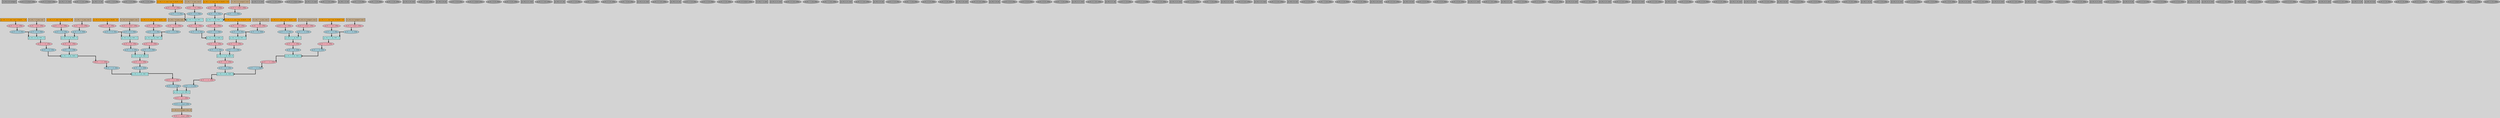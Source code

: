 digraph {
graph [bgcolor=lightgray];
 node [style=filled, fontname="times-bold", penwidth=2];
 edge [penwidth=4]; 
 splines=ortho;
LS_w32_c0_r0_memport [shape="rectangle" width=0.5 fontsize=12 fillcolor="#A9A9A9" pos="0,2.4!"]
LS_w32_c0_r0_memport_inPinA [shape="oval" width=0.1 fontsize=10 fillcolor="#A9A9A9" pos="0,4.8!"]
LS_w32_c0_r3_memport_inPinA [shape="oval" width=0.1 fontsize=10 fillcolor="#A9A9A9" pos="0,28.2!"]
pe_w32_c1_r3_const [shape="rectangle" width=0.5 fontsize=12 fillcolor="#A9A9A9" pos="6,28.2!"]
pe_w32_c1_r3_const_outPinA [shape="oval" width=0.1 fontsize=10 fillcolor="#A9A9A9" pos="6,27!"]
pe_w32_c1_r3_alu [shape="rectangle" width=0.5 fontsize=12 fillcolor="#A9A9A9" pos="6,24.6!"]
pe_w32_c1_r3_alu_inPinA [shape="oval" width=0.1 fontsize=10 fillcolor="#A9A9A9" pos="4.5,25.8!"]
pe_w32_c1_r3_alu_inPinB [shape="oval" width=0.1 fontsize=10 fillcolor="#A9A9A9" pos="7.5,25.8!"]
pe_w32_c1_r3_alu_outPinA [shape="oval" width=0.1 fontsize=10 fillcolor="#A9A9A9" pos="6,23.4!"]
LS_w32_c0_r3_memport_outPinA [shape="oval" width=0.1 fontsize=10 fillcolor="#FFB6C1" pos="0,23.4!"]
LS_w32_c0_r4_memport_Load_0 [shape="rectangle" width=0.5 fontsize=12 fillcolor="#D2B48C" pos="0,33.6!"]
LS_w32_c0_r4_memport_Load_0 -> LS_w32_c0_r4_memport_outPinA
pe_w32_c1_r4_const [shape="rectangle" width=0.5 fontsize=12 fillcolor="#A9A9A9" pos="6,36!"]
pe_w32_c1_r4_const_outPinA [shape="oval" width=0.1 fontsize=10 fillcolor="#A9A9A9" pos="6,34.8!"]
pe_w32_c1_r4_alu_FADD_21 [shape="rectangle" width=0.5 fontsize=12 fillcolor="#AFEEEE" pos="6,32.4!"]
pe_w32_c1_r4_alu_FADD_21 -> pe_w32_c1_r4_alu_outPinA
pe_w32_c1_r4_alu_inPinA -> pe_w32_c1_r4_alu_FADD_21
pe_w32_c1_r4_alu_inPinB -> pe_w32_c1_r4_alu_FADD_21
pe_w32_c1_r4_alu_inPinA [shape="oval" width=0.1 fontsize=10 fillcolor="#ADD8E6" pos="4.5,33.6!"]
pe_w32_c1_r4_alu_inPinB [shape="oval" width=0.1 fontsize=10 fillcolor="#ADD8E6" pos="7.5,33.6!"]
pe_w32_c1_r4_alu_outPinA [shape="oval" width=0.1 fontsize=10 fillcolor="#FFB6C1" pos="6,31.2!"]
LS_w32_c0_r4_memport_inPinA [shape="oval" width=0.1 fontsize=10 fillcolor="#A9A9A9" pos="0,36!"]
pe_w32_c1_r5_const [shape="rectangle" width=0.5 fontsize=12 fillcolor="#A9A9A9" pos="6,43.8!"]
pe_w32_c1_r5_const_outPinA [shape="oval" width=0.1 fontsize=10 fillcolor="#A9A9A9" pos="6,42.6!"]
LS_w32_c0_r4_memport_outPinA [shape="oval" width=0.1 fontsize=10 fillcolor="#FFB6C1" pos="0,31.2!"]
pe_w32_c1_r5_alu [shape="rectangle" width=0.5 fontsize=12 fillcolor="#A9A9A9" pos="6,40.2!"]
pe_w32_c1_r5_alu_inPinA [shape="oval" width=0.1 fontsize=10 fillcolor="#A9A9A9" pos="4.5,41.4!"]
pe_w32_c1_r5_alu_inPinB [shape="oval" width=0.1 fontsize=10 fillcolor="#A9A9A9" pos="7.5,41.4!"]
pe_w32_c1_r5_alu_outPinA [shape="oval" width=0.1 fontsize=10 fillcolor="#A9A9A9" pos="6,39!"]
LS_w32_c0_r5_memport_Load_2 [shape="rectangle" width=0.5 fontsize=12 fillcolor="#D2B48C" pos="0,41.4!"]
LS_w32_c0_r5_memport_Load_2 -> LS_w32_c0_r5_memport_outPinA
pe_w32_c2_r0_const [shape="rectangle" width=0.5 fontsize=12 fillcolor="#A9A9A9" pos="12,4.8!"]
pe_w32_c2_r0_const_outPinA [shape="oval" width=0.1 fontsize=10 fillcolor="#A9A9A9" pos="12,3.6!"]
pe_w32_c2_r0_alu [shape="rectangle" width=0.5 fontsize=12 fillcolor="#A9A9A9" pos="12,1.2!"]
pe_w32_c2_r0_alu_inPinA [shape="oval" width=0.1 fontsize=10 fillcolor="#A9A9A9" pos="10.5,2.4!"]
LS_w32_c0_r5_memport_inPinA [shape="oval" width=0.1 fontsize=10 fillcolor="#A9A9A9" pos="0,43.8!"]
pe_w32_c2_r0_alu_inPinB [shape="oval" width=0.1 fontsize=10 fillcolor="#A9A9A9" pos="13.5,2.4!"]
pe_w32_c2_r0_alu_outPinA [shape="oval" width=0.1 fontsize=10 fillcolor="#A9A9A9" pos="12,0!"]
LS_w32_c0_r5_memport_outPinA [shape="oval" width=0.1 fontsize=10 fillcolor="#FFB6C1" pos="0,39!"]
pe_w32_c2_r1_const [shape="rectangle" width=0.5 fontsize=12 fillcolor="#A9A9A9" pos="12,12.6!"]
pe_w32_c2_r1_const_outPinA [shape="oval" width=0.1 fontsize=10 fillcolor="#A9A9A9" pos="12,11.4!"]
pe_w32_c2_r1_alu [shape="rectangle" width=0.5 fontsize=12 fillcolor="#A9A9A9" pos="12,9!"]
pe_w32_c2_r1_alu_inPinA [shape="oval" width=0.1 fontsize=10 fillcolor="#A9A9A9" pos="10.5,10.2!"]
pe_w32_c2_r1_alu_inPinB [shape="oval" width=0.1 fontsize=10 fillcolor="#A9A9A9" pos="13.5,10.2!"]
pe_w32_c2_r1_alu_outPinA [shape="oval" width=0.1 fontsize=10 fillcolor="#A9A9A9" pos="12,7.8!"]
LS_w32_c7_r0_mem_Load_1 [shape="rectangle" width=0.5 fontsize=12 fillcolor="#D2B48C" pos="42,2.4!"]
LS_w32_c7_r0_mem_Load_1 -> LS_w32_c7_r0_mem_outPinA
LS_w32_c7_r0_mem_inPinA [shape="oval" width=0.1 fontsize=10 fillcolor="#A9A9A9" pos="42,4.8!"]
pe_w32_c2_r2_const [shape="rectangle" width=0.5 fontsize=12 fillcolor="#A9A9A9" pos="12,20.4!"]
pe_w32_c2_r2_const_outPinA [shape="oval" width=0.1 fontsize=10 fillcolor="#A9A9A9" pos="12,19.2!"]
pe_w32_c2_r2_alu [shape="rectangle" width=0.5 fontsize=12 fillcolor="#A9A9A9" pos="12,16.8!"]
pe_w32_c2_r2_alu_inPinA [shape="oval" width=0.1 fontsize=10 fillcolor="#A9A9A9" pos="10.5,18!"]
pe_w32_c2_r2_alu_inPinB [shape="oval" width=0.1 fontsize=10 fillcolor="#A9A9A9" pos="13.5,18!"]
pe_w32_c2_r2_alu_outPinA [shape="oval" width=0.1 fontsize=10 fillcolor="#A9A9A9" pos="12,15.6!"]
LS_w32_c0_r0_memport_outPinA [shape="oval" width=0.1 fontsize=10 fillcolor="#A9A9A9" pos="0,0!"]
LS_w32_c7_r0_mem_outPinA [shape="oval" width=0.1 fontsize=10 fillcolor="#FFB6C1" pos="42,0!"]
LS_w32_c7_r1_mem [shape="rectangle" width=0.5 fontsize=12 fillcolor="#A9A9A9" pos="42,10.2!"]
pe_w32_c2_r3_const [shape="rectangle" width=0.5 fontsize=12 fillcolor="#A9A9A9" pos="12,28.2!"]
pe_w32_c2_r3_const_outPinA [shape="oval" width=0.1 fontsize=10 fillcolor="#A9A9A9" pos="12,27!"]
pe_w32_c2_r3_alu_FADD_19 [shape="rectangle" width=0.5 fontsize=12 fillcolor="#AFEEEE" pos="12,24.6!"]
pe_w32_c2_r3_alu_FADD_19 -> pe_w32_c2_r3_alu_outPinA
pe_w32_c2_r3_alu_inPinA -> pe_w32_c2_r3_alu_FADD_19
pe_w32_c2_r3_alu_inPinB -> pe_w32_c2_r3_alu_FADD_19
pe_w32_c2_r3_alu_inPinA [shape="oval" width=0.1 fontsize=10 fillcolor="#ADD8E6" pos="10.5,25.8!"]
pe_w32_c2_r3_alu_inPinB [shape="oval" width=0.1 fontsize=10 fillcolor="#ADD8E6" pos="13.5,25.8!"]
pe_w32_c2_r3_alu_outPinA [shape="oval" width=0.1 fontsize=10 fillcolor="#FFB6C1" pos="12,23.4!"]
LS_w32_c7_r1_mem_inPinA [shape="oval" width=0.1 fontsize=10 fillcolor="#A9A9A9" pos="42,12.6!"]
pe_w32_c2_r4_const_Const_27_float32_5_00 [shape="rectangle" width=0.5 fontsize=12 fillcolor="#FFA500" pos="12,36!"]
pe_w32_c2_r4_const_Const_27_float32_5_00 -> pe_w32_c2_r4_const_outPinA
pe_w32_c2_r4_const_outPinA [shape="oval" width=0.1 fontsize=10 fillcolor="#FFB6C1" pos="12,34.8!"]
LS_w32_c7_r1_mem_outPinA [shape="oval" width=0.1 fontsize=10 fillcolor="#A9A9A9" pos="42,7.8!"]
pe_w32_c2_r4_alu_FMUL_10 [shape="rectangle" width=0.5 fontsize=12 fillcolor="#AFEEEE" pos="12,32.4!"]
pe_w32_c2_r4_alu_FMUL_10 -> pe_w32_c2_r4_alu_outPinA
pe_w32_c2_r4_alu_inPinA -> pe_w32_c2_r4_alu_FMUL_10
pe_w32_c2_r4_alu_inPinB -> pe_w32_c2_r4_alu_FMUL_10
pe_w32_c2_r4_alu_inPinA [shape="oval" width=0.1 fontsize=10 fillcolor="#ADD8E6" pos="10.5,33.6!"]
pe_w32_c2_r4_alu_inPinB [shape="oval" width=0.1 fontsize=10 fillcolor="#ADD8E6" pos="13.5,33.6!"]
pe_w32_c2_r4_alu_outPinA [shape="oval" width=0.1 fontsize=10 fillcolor="#FFB6C1" pos="12,31.2!"]
LS_w32_c7_r2_mem_Load_4 [shape="rectangle" width=0.5 fontsize=12 fillcolor="#D2B48C" pos="42,18!"]
LS_w32_c7_r2_mem_Load_4 -> LS_w32_c7_r2_mem_outPinA
pe_w32_c2_r5_const [shape="rectangle" width=0.5 fontsize=12 fillcolor="#A9A9A9" pos="12,43.8!"]
pe_w32_c2_r5_const_outPinA [shape="oval" width=0.1 fontsize=10 fillcolor="#A9A9A9" pos="12,42.6!"]
pe_w32_c2_r5_alu [shape="rectangle" width=0.5 fontsize=12 fillcolor="#A9A9A9" pos="12,40.2!"]
pe_w32_c2_r5_alu_inPinA [shape="oval" width=0.1 fontsize=10 fillcolor="#A9A9A9" pos="10.5,41.4!"]
LS_w32_c7_r2_mem_inPinA [shape="oval" width=0.1 fontsize=10 fillcolor="#A9A9A9" pos="42,20.4!"]
pe_w32_c2_r5_alu_inPinB [shape="oval" width=0.1 fontsize=10 fillcolor="#A9A9A9" pos="13.5,41.4!"]
pe_w32_c2_r5_alu_outPinA [shape="oval" width=0.1 fontsize=10 fillcolor="#A9A9A9" pos="12,39!"]
LS_w32_c7_r2_mem_outPinA [shape="oval" width=0.1 fontsize=10 fillcolor="#FFB6C1" pos="42,15.6!"]
pe_w32_c3_r0_const [shape="rectangle" width=0.5 fontsize=12 fillcolor="#A9A9A9" pos="18,4.8!"]
pe_w32_c3_r0_const_outPinA [shape="oval" width=0.1 fontsize=10 fillcolor="#A9A9A9" pos="18,3.6!"]
pe_w32_c3_r0_alu [shape="rectangle" width=0.5 fontsize=12 fillcolor="#A9A9A9" pos="18,1.2!"]
pe_w32_c3_r0_alu_inPinA [shape="oval" width=0.1 fontsize=10 fillcolor="#A9A9A9" pos="16.5,2.4!"]
pe_w32_c3_r0_alu_inPinB [shape="oval" width=0.1 fontsize=10 fillcolor="#A9A9A9" pos="19.5,2.4!"]
pe_w32_c3_r0_alu_outPinA [shape="oval" width=0.1 fontsize=10 fillcolor="#A9A9A9" pos="18,0!"]
LS_w32_c7_r3_mem_Load_7 [shape="rectangle" width=0.5 fontsize=12 fillcolor="#D2B48C" pos="42,25.8!"]
LS_w32_c7_r3_mem_Load_7 -> LS_w32_c7_r3_mem_outPinA
LS_w32_c7_r3_mem_inPinA [shape="oval" width=0.1 fontsize=10 fillcolor="#A9A9A9" pos="42,28.2!"]
pe_w32_c3_r1_const [shape="rectangle" width=0.5 fontsize=12 fillcolor="#A9A9A9" pos="18,12.6!"]
pe_w32_c3_r1_const_outPinA [shape="oval" width=0.1 fontsize=10 fillcolor="#A9A9A9" pos="18,11.4!"]
pe_w32_c3_r1_alu [shape="rectangle" width=0.5 fontsize=12 fillcolor="#A9A9A9" pos="18,9!"]
pe_w32_c3_r1_alu_inPinA [shape="oval" width=0.1 fontsize=10 fillcolor="#A9A9A9" pos="16.5,10.2!"]
pe_w32_c3_r1_alu_inPinB [shape="oval" width=0.1 fontsize=10 fillcolor="#A9A9A9" pos="19.5,10.2!"]
pe_w32_c3_r1_alu_outPinA [shape="oval" width=0.1 fontsize=10 fillcolor="#A9A9A9" pos="18,7.8!"]
LS_w32_c7_r3_mem_outPinA [shape="oval" width=0.1 fontsize=10 fillcolor="#FFB6C1" pos="42,23.4!"]
LS_w32_c0_r1_memport_Store_26 [shape="rectangle" width=0.5 fontsize=12 fillcolor="#D2B48C" pos="0,10.2!"]
LS_w32_c0_r1_memport_Store_26 -> LS_w32_c0_r1_memport_outPinA
LS_w32_c0_r1_memport_inPinA -> LS_w32_c0_r1_memport_Store_26
LS_w32_c7_r4_mem_Load_5 [shape="rectangle" width=0.5 fontsize=12 fillcolor="#D2B48C" pos="42,33.6!"]
LS_w32_c7_r4_mem_Load_5 -> LS_w32_c7_r4_mem_outPinA
pe_w32_c3_r2_const [shape="rectangle" width=0.5 fontsize=12 fillcolor="#A9A9A9" pos="18,20.4!"]
pe_w32_c3_r2_const_outPinA [shape="oval" width=0.1 fontsize=10 fillcolor="#A9A9A9" pos="18,19.2!"]
pe_w32_c3_r2_alu_FADD_25 [shape="rectangle" width=0.5 fontsize=12 fillcolor="#AFEEEE" pos="18,16.8!"]
pe_w32_c3_r2_alu_FADD_25 -> pe_w32_c3_r2_alu_outPinA
pe_w32_c3_r2_alu_inPinA -> pe_w32_c3_r2_alu_FADD_25
pe_w32_c3_r2_alu_inPinB -> pe_w32_c3_r2_alu_FADD_25
pe_w32_c3_r2_alu_inPinA [shape="oval" width=0.1 fontsize=10 fillcolor="#ADD8E6" pos="16.5,18!"]
pe_w32_c3_r2_alu_inPinB [shape="oval" width=0.1 fontsize=10 fillcolor="#ADD8E6" pos="19.5,18!"]
pe_w32_c3_r2_alu_outPinA [shape="oval" width=0.1 fontsize=10 fillcolor="#FFB6C1" pos="18,15.6!"]
LS_w32_c7_r4_mem_inPinA [shape="oval" width=0.1 fontsize=10 fillcolor="#A9A9A9" pos="42,36!"]
pe_w32_c3_r3_const [shape="rectangle" width=0.5 fontsize=12 fillcolor="#A9A9A9" pos="18,28.2!"]
pe_w32_c3_r3_const_outPinA [shape="oval" width=0.1 fontsize=10 fillcolor="#A9A9A9" pos="18,27!"]
LS_w32_c7_r4_mem_outPinA [shape="oval" width=0.1 fontsize=10 fillcolor="#FFB6C1" pos="42,31.2!"]
pe_w32_c3_r3_alu_FADD_24 [shape="rectangle" width=0.5 fontsize=12 fillcolor="#AFEEEE" pos="18,24.6!"]
pe_w32_c3_r3_alu_FADD_24 -> pe_w32_c3_r3_alu_outPinA
pe_w32_c3_r3_alu_inPinA -> pe_w32_c3_r3_alu_FADD_24
pe_w32_c3_r3_alu_inPinB -> pe_w32_c3_r3_alu_FADD_24
pe_w32_c3_r3_alu_inPinA [shape="oval" width=0.1 fontsize=10 fillcolor="#ADD8E6" pos="16.5,25.8!"]
pe_w32_c3_r3_alu_inPinB [shape="oval" width=0.1 fontsize=10 fillcolor="#ADD8E6" pos="19.5,25.8!"]
pe_w32_c3_r3_alu_outPinA [shape="oval" width=0.1 fontsize=10 fillcolor="#FFB6C1" pos="18,23.4!"]
LS_w32_c7_r5_mem_Load_8 [shape="rectangle" width=0.5 fontsize=12 fillcolor="#D2B48C" pos="42,41.4!"]
LS_w32_c7_r5_mem_Load_8 -> LS_w32_c7_r5_mem_outPinA
pe_w32_c3_r4_const [shape="rectangle" width=0.5 fontsize=12 fillcolor="#A9A9A9" pos="18,36!"]
pe_w32_c3_r4_const_outPinA [shape="oval" width=0.1 fontsize=10 fillcolor="#A9A9A9" pos="18,34.8!"]
pe_w32_c3_r4_alu [shape="rectangle" width=0.5 fontsize=12 fillcolor="#A9A9A9" pos="18,32.4!"]
pe_w32_c3_r4_alu_inPinA [shape="oval" width=0.1 fontsize=10 fillcolor="#A9A9A9" pos="16.5,33.6!"]
LS_w32_c7_r5_mem_inPinA [shape="oval" width=0.1 fontsize=10 fillcolor="#A9A9A9" pos="42,43.8!"]
pe_w32_c3_r4_alu_inPinB [shape="oval" width=0.1 fontsize=10 fillcolor="#A9A9A9" pos="19.5,33.6!"]
pe_w32_c3_r4_alu_outPinA [shape="oval" width=0.1 fontsize=10 fillcolor="#A9A9A9" pos="18,31.2!"]
LS_w32_c7_r5_mem_outPinA [shape="oval" width=0.1 fontsize=10 fillcolor="#FFB6C1" pos="42,39!"]
pe_w32_c3_r5_const_Const_30_float32_11_00 [shape="rectangle" width=0.5 fontsize=12 fillcolor="#FFA500" pos="18,43.8!"]
pe_w32_c3_r5_const_Const_30_float32_11_00 -> pe_w32_c3_r5_const_outPinA
pe_w32_c3_r5_const_outPinA [shape="oval" width=0.1 fontsize=10 fillcolor="#FFB6C1" pos="18,42.6!"]
pe_w32_c3_r5_alu_FMUL_13 [shape="rectangle" width=0.5 fontsize=12 fillcolor="#AFEEEE" pos="18,40.2!"]
pe_w32_c3_r5_alu_FMUL_13 -> pe_w32_c3_r5_alu_outPinA
pe_w32_c3_r5_alu_inPinA -> pe_w32_c3_r5_alu_FMUL_13
pe_w32_c3_r5_alu_inPinB -> pe_w32_c3_r5_alu_FMUL_13
pe_w32_c3_r5_alu_inPinA [shape="oval" width=0.1 fontsize=10 fillcolor="#ADD8E6" pos="16.5,41.4!"]
pe_w32_c3_r5_alu_inPinB [shape="oval" width=0.1 fontsize=10 fillcolor="#ADD8E6" pos="19.5,41.4!"]
pe_w32_c3_r5_alu_outPinA [shape="oval" width=0.1 fontsize=10 fillcolor="#FFB6C1" pos="18,39!"]
pe_w32_c4_r0_const [shape="rectangle" width=0.5 fontsize=12 fillcolor="#A9A9A9" pos="24,4.8!"]
pe_w32_c4_r0_const_outPinA [shape="oval" width=0.1 fontsize=10 fillcolor="#A9A9A9" pos="24,3.6!"]
pe_w32_c4_r0_alu [shape="rectangle" width=0.5 fontsize=12 fillcolor="#A9A9A9" pos="24,1.2!"]
pe_w32_c4_r0_alu_inPinA [shape="oval" width=0.1 fontsize=10 fillcolor="#A9A9A9" pos="22.5,2.4!"]
pe_w32_c4_r0_alu_inPinB [shape="oval" width=0.1 fontsize=10 fillcolor="#A9A9A9" pos="25.5,2.4!"]
pe_w32_c4_r0_alu_outPinA [shape="oval" width=0.1 fontsize=10 fillcolor="#A9A9A9" pos="24,0!"]
pe_w32_c4_r1_const [shape="rectangle" width=0.5 fontsize=12 fillcolor="#A9A9A9" pos="24,12.6!"]
pe_w32_c4_r1_const_outPinA [shape="oval" width=0.1 fontsize=10 fillcolor="#A9A9A9" pos="24,11.4!"]
pe_w32_c4_r1_alu [shape="rectangle" width=0.5 fontsize=12 fillcolor="#A9A9A9" pos="24,9!"]
pe_w32_c4_r1_alu_inPinA [shape="oval" width=0.1 fontsize=10 fillcolor="#A9A9A9" pos="22.5,10.2!"]
pe_w32_c4_r1_alu_inPinB [shape="oval" width=0.1 fontsize=10 fillcolor="#A9A9A9" pos="25.5,10.2!"]
pe_w32_c4_r1_alu_outPinA [shape="oval" width=0.1 fontsize=10 fillcolor="#A9A9A9" pos="24,7.8!"]
LS_w32_c0_r1_memport_inPinA [shape="oval" width=0.1 fontsize=10 fillcolor="#ADD8E6" pos="0,12.6!"]
pe_w32_c4_r2_const [shape="rectangle" width=0.5 fontsize=12 fillcolor="#A9A9A9" pos="24,20.4!"]
pe_w32_c4_r2_const_outPinA [shape="oval" width=0.1 fontsize=10 fillcolor="#A9A9A9" pos="24,19.2!"]
pe_w32_c4_r2_alu_FADD_23 [shape="rectangle" width=0.5 fontsize=12 fillcolor="#AFEEEE" pos="24,16.8!"]
pe_w32_c4_r2_alu_FADD_23 -> pe_w32_c4_r2_alu_outPinA
pe_w32_c4_r2_alu_inPinA -> pe_w32_c4_r2_alu_FADD_23
pe_w32_c4_r2_alu_inPinB -> pe_w32_c4_r2_alu_FADD_23
pe_w32_c4_r2_alu_inPinA [shape="oval" width=0.1 fontsize=10 fillcolor="#ADD8E6" pos="22.5,18!"]
pe_w32_c4_r2_alu_inPinB [shape="oval" width=0.1 fontsize=10 fillcolor="#ADD8E6" pos="25.5,18!"]
pe_w32_c4_r2_alu_outPinA [shape="oval" width=0.1 fontsize=10 fillcolor="#FFB6C1" pos="24,15.6!"]
pe_w32_c4_r3_const [shape="rectangle" width=0.5 fontsize=12 fillcolor="#A9A9A9" pos="24,28.2!"]
pe_w32_c4_r3_const_outPinA [shape="oval" width=0.1 fontsize=10 fillcolor="#A9A9A9" pos="24,27!"]
pe_w32_c4_r3_alu_FADD_18 [shape="rectangle" width=0.5 fontsize=12 fillcolor="#AFEEEE" pos="24,24.6!"]
pe_w32_c4_r3_alu_FADD_18 -> pe_w32_c4_r3_alu_outPinA
pe_w32_c4_r3_alu_inPinA -> pe_w32_c4_r3_alu_FADD_18
pe_w32_c4_r3_alu_inPinB -> pe_w32_c4_r3_alu_FADD_18
pe_w32_c4_r3_alu_inPinA [shape="oval" width=0.1 fontsize=10 fillcolor="#ADD8E6" pos="22.5,25.8!"]
pe_w32_c4_r3_alu_inPinB [shape="oval" width=0.1 fontsize=10 fillcolor="#ADD8E6" pos="25.5,25.8!"]
pe_w32_c4_r3_alu_outPinA [shape="oval" width=0.1 fontsize=10 fillcolor="#FFB6C1" pos="24,23.4!"]
pe_w32_c4_r4_const [shape="rectangle" width=0.5 fontsize=12 fillcolor="#A9A9A9" pos="24,36!"]
pe_w32_c4_r4_const_outPinA [shape="oval" width=0.1 fontsize=10 fillcolor="#A9A9A9" pos="24,34.8!"]
pe_w32_c4_r4_alu [shape="rectangle" width=0.5 fontsize=12 fillcolor="#A9A9A9" pos="24,32.4!"]
pe_w32_c4_r4_alu_inPinA [shape="oval" width=0.1 fontsize=10 fillcolor="#A9A9A9" pos="22.5,33.6!"]
pe_w32_c4_r4_alu_inPinB [shape="oval" width=0.1 fontsize=10 fillcolor="#A9A9A9" pos="25.5,33.6!"]
pe_w32_c4_r4_alu_outPinA [shape="oval" width=0.1 fontsize=10 fillcolor="#A9A9A9" pos="24,31.2!"]
pe_w32_c4_r5_const_Const_33_float32_17_00 [shape="rectangle" width=0.5 fontsize=12 fillcolor="#FFA500" pos="24,43.8!"]
pe_w32_c4_r5_const_Const_33_float32_17_00 -> pe_w32_c4_r5_const_outPinA
pe_w32_c4_r5_const_outPinA [shape="oval" width=0.1 fontsize=10 fillcolor="#FFB6C1" pos="24,42.6!"]
pe_w32_c4_r5_alu_FMUL_16 [shape="rectangle" width=0.5 fontsize=12 fillcolor="#AFEEEE" pos="24,40.2!"]
pe_w32_c4_r5_alu_FMUL_16 -> pe_w32_c4_r5_alu_outPinA
pe_w32_c4_r5_alu_inPinA -> pe_w32_c4_r5_alu_FMUL_16
pe_w32_c4_r5_alu_inPinB -> pe_w32_c4_r5_alu_FMUL_16
pe_w32_c4_r5_alu_inPinA [shape="oval" width=0.1 fontsize=10 fillcolor="#ADD8E6" pos="22.5,41.4!"]
pe_w32_c4_r5_alu_inPinB [shape="oval" width=0.1 fontsize=10 fillcolor="#ADD8E6" pos="25.5,41.4!"]
pe_w32_c4_r5_alu_outPinA [shape="oval" width=0.1 fontsize=10 fillcolor="#FFB6C1" pos="24,39!"]
pe_w32_c1_r0_const [shape="rectangle" width=0.5 fontsize=12 fillcolor="#A9A9A9" pos="6,4.8!"]
pe_w32_c5_r0_const [shape="rectangle" width=0.5 fontsize=12 fillcolor="#A9A9A9" pos="30,4.8!"]
pe_w32_c5_r0_const_outPinA [shape="oval" width=0.1 fontsize=10 fillcolor="#A9A9A9" pos="30,3.6!"]
pe_w32_c5_r0_alu [shape="rectangle" width=0.5 fontsize=12 fillcolor="#A9A9A9" pos="30,1.2!"]
pe_w32_c5_r0_alu_inPinA [shape="oval" width=0.1 fontsize=10 fillcolor="#A9A9A9" pos="28.5,2.4!"]
pe_w32_c5_r0_alu_inPinB [shape="oval" width=0.1 fontsize=10 fillcolor="#A9A9A9" pos="31.5,2.4!"]
pe_w32_c5_r0_alu_outPinA [shape="oval" width=0.1 fontsize=10 fillcolor="#A9A9A9" pos="30,0!"]
pe_w32_c1_r0_const_outPinA [shape="oval" width=0.1 fontsize=10 fillcolor="#A9A9A9" pos="6,3.6!"]
pe_w32_c5_r1_const_Const_29_float32_9_00 [shape="rectangle" width=0.5 fontsize=12 fillcolor="#FFA500" pos="30,12.6!"]
pe_w32_c5_r1_const_Const_29_float32_9_00 -> pe_w32_c5_r1_const_outPinA
pe_w32_c5_r1_const_outPinA [shape="oval" width=0.1 fontsize=10 fillcolor="#FFB6C1" pos="30,11.4!"]
LS_w32_c0_r1_memport_outPinA [shape="oval" width=0.1 fontsize=10 fillcolor="#FFB6C1" pos="0,7.8!"]
pe_w32_c1_r0_alu [shape="rectangle" width=0.5 fontsize=12 fillcolor="#A9A9A9" pos="6,1.2!"]
pe_w32_c5_r1_alu_FMUL_12 [shape="rectangle" width=0.5 fontsize=12 fillcolor="#AFEEEE" pos="30,9!"]
pe_w32_c5_r1_alu_FMUL_12 -> pe_w32_c5_r1_alu_outPinA
pe_w32_c5_r1_alu_inPinA -> pe_w32_c5_r1_alu_FMUL_12
pe_w32_c5_r1_alu_inPinB -> pe_w32_c5_r1_alu_FMUL_12
pe_w32_c5_r1_alu_inPinA [shape="oval" width=0.1 fontsize=10 fillcolor="#ADD8E6" pos="28.5,10.2!"]
pe_w32_c5_r1_alu_inPinB [shape="oval" width=0.1 fontsize=10 fillcolor="#ADD8E6" pos="31.5,10.2!"]
pe_w32_c5_r1_alu_outPinA [shape="oval" width=0.1 fontsize=10 fillcolor="#FFB6C1" pos="30,7.8!"]
pe_w32_c1_r0_alu_inPinA [shape="oval" width=0.1 fontsize=10 fillcolor="#A9A9A9" pos="4.5,2.4!"]
pe_w32_c5_r2_const [shape="rectangle" width=0.5 fontsize=12 fillcolor="#A9A9A9" pos="30,20.4!"]
pe_w32_c5_r2_const_outPinA [shape="oval" width=0.1 fontsize=10 fillcolor="#A9A9A9" pos="30,19.2!"]
pe_w32_c5_r2_alu_FADD_22 [shape="rectangle" width=0.5 fontsize=12 fillcolor="#AFEEEE" pos="30,16.8!"]
pe_w32_c5_r2_alu_FADD_22 -> pe_w32_c5_r2_alu_outPinA
pe_w32_c5_r2_alu_inPinA -> pe_w32_c5_r2_alu_FADD_22
pe_w32_c5_r2_alu_inPinB -> pe_w32_c5_r2_alu_FADD_22
pe_w32_c5_r2_alu_inPinA [shape="oval" width=0.1 fontsize=10 fillcolor="#ADD8E6" pos="28.5,18!"]
pe_w32_c1_r0_alu_inPinB [shape="oval" width=0.1 fontsize=10 fillcolor="#A9A9A9" pos="7.5,2.4!"]
pe_w32_c5_r2_alu_inPinB [shape="oval" width=0.1 fontsize=10 fillcolor="#ADD8E6" pos="31.5,18!"]
pe_w32_c5_r2_alu_outPinA [shape="oval" width=0.1 fontsize=10 fillcolor="#FFB6C1" pos="30,15.6!"]
pe_w32_c1_r0_alu_outPinA [shape="oval" width=0.1 fontsize=10 fillcolor="#A9A9A9" pos="6,0!"]
pe_w32_c5_r3_const_Const_35_float32_19_00 [shape="rectangle" width=0.5 fontsize=12 fillcolor="#FFA500" pos="30,28.2!"]
pe_w32_c5_r3_const_Const_35_float32_19_00 -> pe_w32_c5_r3_const_outPinA
pe_w32_c5_r3_const_outPinA [shape="oval" width=0.1 fontsize=10 fillcolor="#FFB6C1" pos="30,27!"]
pe_w32_c5_r3_alu_FMUL_17 [shape="rectangle" width=0.5 fontsize=12 fillcolor="#AFEEEE" pos="30,24.6!"]
pe_w32_c5_r3_alu_FMUL_17 -> pe_w32_c5_r3_alu_outPinA
pe_w32_c5_r3_alu_inPinA -> pe_w32_c5_r3_alu_FMUL_17
pe_w32_c5_r3_alu_inPinB -> pe_w32_c5_r3_alu_FMUL_17
pe_w32_c5_r3_alu_inPinA [shape="oval" width=0.1 fontsize=10 fillcolor="#ADD8E6" pos="28.5,25.8!"]
pe_w32_c5_r3_alu_inPinB [shape="oval" width=0.1 fontsize=10 fillcolor="#ADD8E6" pos="31.5,25.8!"]
pe_w32_c5_r3_alu_outPinA [shape="oval" width=0.1 fontsize=10 fillcolor="#FFB6C1" pos="30,23.4!"]
pe_w32_c5_r4_const [shape="rectangle" width=0.5 fontsize=12 fillcolor="#A9A9A9" pos="30,36!"]
pe_w32_c5_r4_const_outPinA [shape="oval" width=0.1 fontsize=10 fillcolor="#A9A9A9" pos="30,34.8!"]
pe_w32_c5_r4_alu_FADD_20 [shape="rectangle" width=0.5 fontsize=12 fillcolor="#AFEEEE" pos="30,32.4!"]
pe_w32_c5_r4_alu_FADD_20 -> pe_w32_c5_r4_alu_outPinA
pe_w32_c5_r4_alu_inPinA -> pe_w32_c5_r4_alu_FADD_20
pe_w32_c5_r4_alu_inPinB -> pe_w32_c5_r4_alu_FADD_20
pe_w32_c5_r4_alu_inPinA [shape="oval" width=0.1 fontsize=10 fillcolor="#ADD8E6" pos="28.5,33.6!"]
pe_w32_c5_r4_alu_inPinB [shape="oval" width=0.1 fontsize=10 fillcolor="#ADD8E6" pos="31.5,33.6!"]
pe_w32_c5_r4_alu_outPinA [shape="oval" width=0.1 fontsize=10 fillcolor="#FFB6C1" pos="30,31.2!"]
pe_w32_c5_r5_const_Const_28_float32_13_00 [shape="rectangle" width=0.5 fontsize=12 fillcolor="#FFA500" pos="30,43.8!"]
pe_w32_c5_r5_const_Const_28_float32_13_00 -> pe_w32_c5_r5_const_outPinA
pe_w32_c5_r5_const_outPinA [shape="oval" width=0.1 fontsize=10 fillcolor="#FFB6C1" pos="30,42.6!"]
pe_w32_c5_r5_alu_FMUL_14 [shape="rectangle" width=0.5 fontsize=12 fillcolor="#AFEEEE" pos="30,40.2!"]
pe_w32_c5_r5_alu_FMUL_14 -> pe_w32_c5_r5_alu_outPinA
pe_w32_c5_r5_alu_inPinA -> pe_w32_c5_r5_alu_FMUL_14
pe_w32_c5_r5_alu_inPinB -> pe_w32_c5_r5_alu_FMUL_14
pe_w32_c5_r5_alu_inPinA [shape="oval" width=0.1 fontsize=10 fillcolor="#ADD8E6" pos="28.5,41.4!"]
pe_w32_c5_r5_alu_inPinB [shape="oval" width=0.1 fontsize=10 fillcolor="#ADD8E6" pos="31.5,41.4!"]
pe_w32_c5_r5_alu_outPinA [shape="oval" width=0.1 fontsize=10 fillcolor="#FFB6C1" pos="30,39!"]
pe_w32_c6_r0_const_Const_34_float32_7_00 [shape="rectangle" width=0.5 fontsize=12 fillcolor="#FFA500" pos="36,4.8!"]
pe_w32_c6_r0_const_Const_34_float32_7_00 -> pe_w32_c6_r0_const_outPinA
pe_w32_c6_r0_const_outPinA [shape="oval" width=0.1 fontsize=10 fillcolor="#FFB6C1" pos="36,3.6!"]
pe_w32_c6_r0_alu_FMUL_11 [shape="rectangle" width=0.5 fontsize=12 fillcolor="#AFEEEE" pos="36,1.2!"]
pe_w32_c6_r0_alu_FMUL_11 -> pe_w32_c6_r0_alu_outPinA
pe_w32_c6_r0_alu_inPinA -> pe_w32_c6_r0_alu_FMUL_11
pe_w32_c6_r0_alu_inPinB -> pe_w32_c6_r0_alu_FMUL_11
pe_w32_c6_r0_alu_inPinA [shape="oval" width=0.1 fontsize=10 fillcolor="#ADD8E6" pos="34.5,2.4!"]
pe_w32_c6_r0_alu_inPinB [shape="oval" width=0.1 fontsize=10 fillcolor="#ADD8E6" pos="37.5,2.4!"]
pe_w32_c6_r0_alu_outPinA [shape="oval" width=0.1 fontsize=10 fillcolor="#FFB6C1" pos="36,0!"]
LS_w32_c0_r2_memport_Load_6 [shape="rectangle" width=0.5 fontsize=12 fillcolor="#D2B48C" pos="0,18!"]
LS_w32_c0_r2_memport_Load_6 -> LS_w32_c0_r2_memport_outPinA
pe_w32_c6_r1_const_Const_31_float32_3_00 [shape="rectangle" width=0.5 fontsize=12 fillcolor="#FFA500" pos="36,12.6!"]
pe_w32_c6_r1_const_Const_31_float32_3_00 -> pe_w32_c6_r1_const_outPinA
pe_w32_c6_r1_const_outPinA [shape="oval" width=0.1 fontsize=10 fillcolor="#FFB6C1" pos="36,11.4!"]
pe_w32_c6_r1_alu_FMUL_9 [shape="rectangle" width=0.5 fontsize=12 fillcolor="#AFEEEE" pos="36,9!"]
pe_w32_c6_r1_alu_FMUL_9 -> pe_w32_c6_r1_alu_outPinA
pe_w32_c6_r1_alu_inPinA -> pe_w32_c6_r1_alu_FMUL_9
pe_w32_c6_r1_alu_inPinB -> pe_w32_c6_r1_alu_FMUL_9
pe_w32_c6_r1_alu_inPinA [shape="oval" width=0.1 fontsize=10 fillcolor="#ADD8E6" pos="34.5,10.2!"]
pe_w32_c6_r1_alu_inPinB [shape="oval" width=0.1 fontsize=10 fillcolor="#ADD8E6" pos="37.5,10.2!"]
pe_w32_c6_r1_alu_outPinA [shape="oval" width=0.1 fontsize=10 fillcolor="#FFB6C1" pos="36,7.8!"]
pe_w32_c6_r2_const [shape="rectangle" width=0.5 fontsize=12 fillcolor="#A9A9A9" pos="36,20.4!"]
pe_w32_c6_r2_const_outPinA [shape="oval" width=0.1 fontsize=10 fillcolor="#A9A9A9" pos="36,19.2!"]
pe_w32_c6_r2_alu [shape="rectangle" width=0.5 fontsize=12 fillcolor="#A9A9A9" pos="36,16.8!"]
pe_w32_c6_r2_alu_inPinA [shape="oval" width=0.1 fontsize=10 fillcolor="#A9A9A9" pos="34.5,18!"]
pe_w32_c6_r2_alu_inPinB [shape="oval" width=0.1 fontsize=10 fillcolor="#A9A9A9" pos="37.5,18!"]
pe_w32_c6_r2_alu_outPinA [shape="oval" width=0.1 fontsize=10 fillcolor="#A9A9A9" pos="36,15.6!"]
pe_w32_c6_r3_const [shape="rectangle" width=0.5 fontsize=12 fillcolor="#A9A9A9" pos="36,28.2!"]
pe_w32_c6_r3_const_outPinA [shape="oval" width=0.1 fontsize=10 fillcolor="#A9A9A9" pos="36,27!"]
pe_w32_c6_r3_alu [shape="rectangle" width=0.5 fontsize=12 fillcolor="#A9A9A9" pos="36,24.6!"]
pe_w32_c6_r3_alu_inPinA [shape="oval" width=0.1 fontsize=10 fillcolor="#A9A9A9" pos="34.5,25.8!"]
pe_w32_c6_r3_alu_inPinB [shape="oval" width=0.1 fontsize=10 fillcolor="#A9A9A9" pos="37.5,25.8!"]
pe_w32_c6_r3_alu_outPinA [shape="oval" width=0.1 fontsize=10 fillcolor="#A9A9A9" pos="36,23.4!"]
pe_w32_c1_r1_const [shape="rectangle" width=0.5 fontsize=12 fillcolor="#A9A9A9" pos="6,12.6!"]
pe_w32_c6_r4_const [shape="rectangle" width=0.5 fontsize=12 fillcolor="#A9A9A9" pos="36,36!"]
pe_w32_c6_r4_const_outPinA [shape="oval" width=0.1 fontsize=10 fillcolor="#A9A9A9" pos="36,34.8!"]
pe_w32_c6_r4_alu [shape="rectangle" width=0.5 fontsize=12 fillcolor="#A9A9A9" pos="36,32.4!"]
pe_w32_c6_r4_alu_inPinA [shape="oval" width=0.1 fontsize=10 fillcolor="#A9A9A9" pos="34.5,33.6!"]
pe_w32_c6_r4_alu_inPinB [shape="oval" width=0.1 fontsize=10 fillcolor="#A9A9A9" pos="37.5,33.6!"]
pe_w32_c6_r4_alu_outPinA [shape="oval" width=0.1 fontsize=10 fillcolor="#A9A9A9" pos="36,31.2!"]
pe_w32_c1_r1_const_outPinA [shape="oval" width=0.1 fontsize=10 fillcolor="#A9A9A9" pos="6,11.4!"]
pe_w32_c6_r5_const [shape="rectangle" width=0.5 fontsize=12 fillcolor="#A9A9A9" pos="36,43.8!"]
pe_w32_c6_r5_const_outPinA [shape="oval" width=0.1 fontsize=10 fillcolor="#A9A9A9" pos="36,42.6!"]
pe_w32_c1_r1_alu [shape="rectangle" width=0.5 fontsize=12 fillcolor="#A9A9A9" pos="6,9!"]
pe_w32_c6_r5_alu [shape="rectangle" width=0.5 fontsize=12 fillcolor="#A9A9A9" pos="36,40.2!"]
pe_w32_c6_r5_alu_inPinA [shape="oval" width=0.1 fontsize=10 fillcolor="#A9A9A9" pos="34.5,41.4!"]
pe_w32_c6_r5_alu_inPinB [shape="oval" width=0.1 fontsize=10 fillcolor="#A9A9A9" pos="37.5,41.4!"]
pe_w32_c6_r5_alu_outPinA [shape="oval" width=0.1 fontsize=10 fillcolor="#A9A9A9" pos="36,39!"]
pe_w32_c1_r1_alu_inPinA [shape="oval" width=0.1 fontsize=10 fillcolor="#A9A9A9" pos="4.5,10.2!"]
LS_w32_c0_r2_memport_inPinA [shape="oval" width=0.1 fontsize=10 fillcolor="#A9A9A9" pos="0,20.4!"]
pe_w32_c1_r1_alu_inPinB [shape="oval" width=0.1 fontsize=10 fillcolor="#A9A9A9" pos="7.5,10.2!"]
pe_w32_c1_r1_alu_outPinA [shape="oval" width=0.1 fontsize=10 fillcolor="#A9A9A9" pos="6,7.8!"]
LS_w32_c0_r2_memport_outPinA [shape="oval" width=0.1 fontsize=10 fillcolor="#FFB6C1" pos="0,15.6!"]
pe_w32_c1_r2_const_Const_32_float32_15_00 [shape="rectangle" width=0.5 fontsize=12 fillcolor="#FFA500" pos="6,20.4!"]
pe_w32_c1_r2_const_Const_32_float32_15_00 -> pe_w32_c1_r2_const_outPinA
pe_w32_c1_r2_const_outPinA [shape="oval" width=0.1 fontsize=10 fillcolor="#FFB6C1" pos="6,19.2!"]
pe_w32_c1_r2_alu_FMUL_15 [shape="rectangle" width=0.5 fontsize=12 fillcolor="#AFEEEE" pos="6,16.8!"]
pe_w32_c1_r2_alu_FMUL_15 -> pe_w32_c1_r2_alu_outPinA
pe_w32_c1_r2_alu_inPinA -> pe_w32_c1_r2_alu_FMUL_15
pe_w32_c1_r2_alu_inPinB -> pe_w32_c1_r2_alu_FMUL_15
pe_w32_c1_r2_alu_inPinA [shape="oval" width=0.1 fontsize=10 fillcolor="#ADD8E6" pos="4.5,18!"]
pe_w32_c1_r2_alu_inPinB [shape="oval" width=0.1 fontsize=10 fillcolor="#ADD8E6" pos="7.5,18!"]
pe_w32_c1_r2_alu_outPinA [shape="oval" width=0.1 fontsize=10 fillcolor="#FFB6C1" pos="6,15.6!"]
LS_w32_c0_r3_memport_Load_3 [shape="rectangle" width=0.5 fontsize=12 fillcolor="#D2B48C" pos="0,25.8!"]
LS_w32_c0_r3_memport_Load_3 -> LS_w32_c0_r3_memport_outPinA
pe_w32_c2_r4_const_outPinA -> pe_w32_c2_r4_alu_inPinA
pe_w32_c5_r5_const_outPinA -> pe_w32_c5_r5_alu_inPinA
pe_w32_c5_r1_const_outPinA -> pe_w32_c5_r1_alu_inPinA
pe_w32_c3_r5_const_outPinA -> pe_w32_c3_r5_alu_inPinA
pe_w32_c6_r1_const_outPinA -> pe_w32_c6_r1_alu_inPinA
pe_w32_c1_r2_const_outPinA -> pe_w32_c1_r2_alu_inPinA
pe_w32_c4_r5_const_outPinA -> pe_w32_c4_r5_alu_inPinA
pe_w32_c6_r0_const_outPinA -> pe_w32_c6_r0_alu_inPinA
pe_w32_c5_r3_const_outPinA -> pe_w32_c5_r3_alu_inPinA
pe_w32_c4_r3_alu_outPinA -> pe_w32_c3_r2_alu_inPinA
pe_w32_c2_r3_alu_outPinA -> pe_w32_c3_r2_alu_inPinB
pe_w32_c5_r4_alu_outPinA -> pe_w32_c4_r3_alu_inPinA
pe_w32_c1_r4_alu_outPinA -> pe_w32_c2_r3_alu_inPinA
pe_w32_c5_r2_alu_outPinA -> pe_w32_c4_r3_alu_inPinB
pe_w32_c4_r2_alu_outPinA -> pe_w32_c2_r3_alu_inPinB
pe_w32_c3_r3_alu_outPinA -> pe_w32_c5_r4_alu_inPinA
pe_w32_c3_r2_alu_outPinA -> LS_w32_c0_r1_memport_inPinA
pe_w32_c2_r4_alu_outPinA -> pe_w32_c4_r2_alu_inPinB
pe_w32_c6_r0_alu_outPinA -> pe_w32_c4_r2_alu_inPinA
pe_w32_c5_r1_alu_outPinA -> pe_w32_c5_r2_alu_inPinA
pe_w32_c3_r5_alu_outPinA -> pe_w32_c1_r4_alu_inPinB
pe_w32_c5_r5_alu_outPinA -> pe_w32_c5_r4_alu_inPinB
pe_w32_c1_r2_alu_outPinA -> pe_w32_c3_r3_alu_inPinB
pe_w32_c4_r5_alu_outPinA -> pe_w32_c1_r4_alu_inPinA
pe_w32_c5_r3_alu_outPinA -> pe_w32_c3_r3_alu_inPinA
pe_w32_c6_r1_alu_outPinA -> pe_w32_c5_r2_alu_inPinB
LS_w32_c0_r4_memport_outPinA -> pe_w32_c6_r1_alu_inPinB
LS_w32_c7_r0_mem_outPinA -> pe_w32_c2_r4_alu_inPinB
LS_w32_c0_r5_memport_outPinA -> pe_w32_c6_r0_alu_inPinB
LS_w32_c0_r3_memport_outPinA -> pe_w32_c5_r1_alu_inPinB
LS_w32_c7_r2_mem_outPinA -> pe_w32_c3_r5_alu_inPinB
LS_w32_c7_r4_mem_outPinA -> pe_w32_c5_r5_alu_inPinB
LS_w32_c0_r2_memport_outPinA -> pe_w32_c1_r2_alu_inPinB
LS_w32_c7_r3_mem_outPinA -> pe_w32_c4_r5_alu_inPinB
LS_w32_c7_r5_mem_outPinA -> pe_w32_c5_r3_alu_inPinB
}
